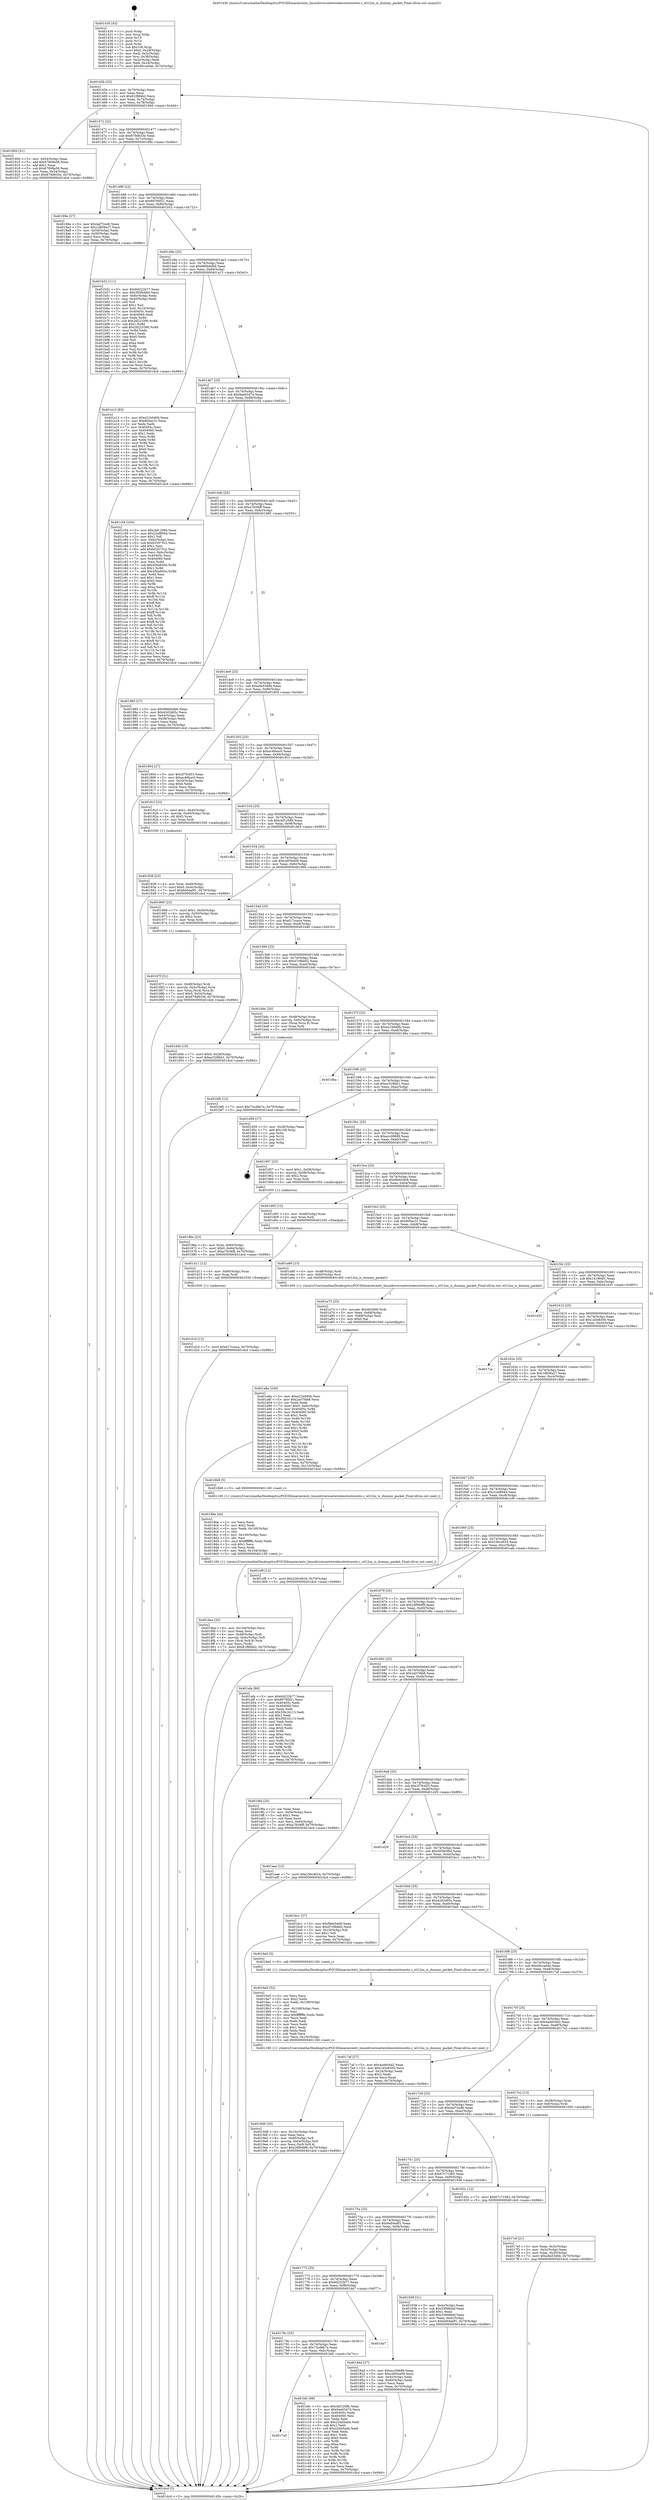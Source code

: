 digraph "0x401430" {
  label = "0x401430 (/mnt/c/Users/mathe/Desktop/tcc/POCII/binaries/extr_linuxdriversnetwirelesstiwlcoretx.c_wl12xx_is_dummy_packet_Final-ollvm.out::main(0))"
  labelloc = "t"
  node[shape=record]

  Entry [label="",width=0.3,height=0.3,shape=circle,fillcolor=black,style=filled]
  "0x40145b" [label="{
     0x40145b [23]\l
     | [instrs]\l
     &nbsp;&nbsp;0x40145b \<+3\>: mov -0x70(%rbp),%eax\l
     &nbsp;&nbsp;0x40145e \<+2\>: mov %eax,%ecx\l
     &nbsp;&nbsp;0x401460 \<+6\>: sub $0x81f884b2,%ecx\l
     &nbsp;&nbsp;0x401466 \<+3\>: mov %eax,-0x74(%rbp)\l
     &nbsp;&nbsp;0x401469 \<+3\>: mov %ecx,-0x78(%rbp)\l
     &nbsp;&nbsp;0x40146c \<+6\>: je 000000000040190d \<main+0x4dd\>\l
  }"]
  "0x40190d" [label="{
     0x40190d [31]\l
     | [instrs]\l
     &nbsp;&nbsp;0x40190d \<+3\>: mov -0x54(%rbp),%eax\l
     &nbsp;&nbsp;0x401910 \<+5\>: add $0x67808a58,%eax\l
     &nbsp;&nbsp;0x401915 \<+3\>: add $0x1,%eax\l
     &nbsp;&nbsp;0x401918 \<+5\>: sub $0x67808a58,%eax\l
     &nbsp;&nbsp;0x40191d \<+3\>: mov %eax,-0x54(%rbp)\l
     &nbsp;&nbsp;0x401920 \<+7\>: movl $0x879d633e,-0x70(%rbp)\l
     &nbsp;&nbsp;0x401927 \<+5\>: jmp 0000000000401dcd \<main+0x99d\>\l
  }"]
  "0x401472" [label="{
     0x401472 [22]\l
     | [instrs]\l
     &nbsp;&nbsp;0x401472 \<+5\>: jmp 0000000000401477 \<main+0x47\>\l
     &nbsp;&nbsp;0x401477 \<+3\>: mov -0x74(%rbp),%eax\l
     &nbsp;&nbsp;0x40147a \<+5\>: sub $0x879d633e,%eax\l
     &nbsp;&nbsp;0x40147f \<+3\>: mov %eax,-0x7c(%rbp)\l
     &nbsp;&nbsp;0x401482 \<+6\>: je 000000000040189e \<main+0x46e\>\l
  }"]
  Exit [label="",width=0.3,height=0.3,shape=circle,fillcolor=black,style=filled,peripheries=2]
  "0x40189e" [label="{
     0x40189e [27]\l
     | [instrs]\l
     &nbsp;&nbsp;0x40189e \<+5\>: mov $0x4af72ed6,%eax\l
     &nbsp;&nbsp;0x4018a3 \<+5\>: mov $0x1d858a27,%ecx\l
     &nbsp;&nbsp;0x4018a8 \<+3\>: mov -0x54(%rbp),%edx\l
     &nbsp;&nbsp;0x4018ab \<+3\>: cmp -0x50(%rbp),%edx\l
     &nbsp;&nbsp;0x4018ae \<+3\>: cmovl %ecx,%eax\l
     &nbsp;&nbsp;0x4018b1 \<+3\>: mov %eax,-0x70(%rbp)\l
     &nbsp;&nbsp;0x4018b4 \<+5\>: jmp 0000000000401dcd \<main+0x99d\>\l
  }"]
  "0x401488" [label="{
     0x401488 [22]\l
     | [instrs]\l
     &nbsp;&nbsp;0x401488 \<+5\>: jmp 000000000040148d \<main+0x5d\>\l
     &nbsp;&nbsp;0x40148d \<+3\>: mov -0x74(%rbp),%eax\l
     &nbsp;&nbsp;0x401490 \<+5\>: sub $0x89766f21,%eax\l
     &nbsp;&nbsp;0x401495 \<+3\>: mov %eax,-0x80(%rbp)\l
     &nbsp;&nbsp;0x401498 \<+6\>: je 0000000000401b52 \<main+0x722\>\l
  }"]
  "0x401d1d" [label="{
     0x401d1d [12]\l
     | [instrs]\l
     &nbsp;&nbsp;0x401d1d \<+7\>: movl $0xd17cceca,-0x70(%rbp)\l
     &nbsp;&nbsp;0x401d24 \<+5\>: jmp 0000000000401dcd \<main+0x99d\>\l
  }"]
  "0x401b52" [label="{
     0x401b52 [111]\l
     | [instrs]\l
     &nbsp;&nbsp;0x401b52 \<+5\>: mov $0x6d222b77,%eax\l
     &nbsp;&nbsp;0x401b57 \<+5\>: mov $0x3938c66d,%ecx\l
     &nbsp;&nbsp;0x401b5c \<+3\>: mov -0x6c(%rbp),%edx\l
     &nbsp;&nbsp;0x401b5f \<+3\>: cmp -0x40(%rbp),%edx\l
     &nbsp;&nbsp;0x401b62 \<+4\>: setl %sil\l
     &nbsp;&nbsp;0x401b66 \<+4\>: and $0x1,%sil\l
     &nbsp;&nbsp;0x401b6a \<+4\>: mov %sil,-0x19(%rbp)\l
     &nbsp;&nbsp;0x401b6e \<+7\>: mov 0x40405c,%edx\l
     &nbsp;&nbsp;0x401b75 \<+7\>: mov 0x404060,%edi\l
     &nbsp;&nbsp;0x401b7c \<+3\>: mov %edx,%r8d\l
     &nbsp;&nbsp;0x401b7f \<+7\>: sub $0x28223390,%r8d\l
     &nbsp;&nbsp;0x401b86 \<+4\>: sub $0x1,%r8d\l
     &nbsp;&nbsp;0x401b8a \<+7\>: add $0x28223390,%r8d\l
     &nbsp;&nbsp;0x401b91 \<+4\>: imul %r8d,%edx\l
     &nbsp;&nbsp;0x401b95 \<+3\>: and $0x1,%edx\l
     &nbsp;&nbsp;0x401b98 \<+3\>: cmp $0x0,%edx\l
     &nbsp;&nbsp;0x401b9b \<+4\>: sete %sil\l
     &nbsp;&nbsp;0x401b9f \<+3\>: cmp $0xa,%edi\l
     &nbsp;&nbsp;0x401ba2 \<+4\>: setl %r9b\l
     &nbsp;&nbsp;0x401ba6 \<+3\>: mov %sil,%r10b\l
     &nbsp;&nbsp;0x401ba9 \<+3\>: and %r9b,%r10b\l
     &nbsp;&nbsp;0x401bac \<+3\>: xor %r9b,%sil\l
     &nbsp;&nbsp;0x401baf \<+3\>: or %sil,%r10b\l
     &nbsp;&nbsp;0x401bb2 \<+4\>: test $0x1,%r10b\l
     &nbsp;&nbsp;0x401bb6 \<+3\>: cmovne %ecx,%eax\l
     &nbsp;&nbsp;0x401bb9 \<+3\>: mov %eax,-0x70(%rbp)\l
     &nbsp;&nbsp;0x401bbc \<+5\>: jmp 0000000000401dcd \<main+0x99d\>\l
  }"]
  "0x40149e" [label="{
     0x40149e [25]\l
     | [instrs]\l
     &nbsp;&nbsp;0x40149e \<+5\>: jmp 00000000004014a3 \<main+0x73\>\l
     &nbsp;&nbsp;0x4014a3 \<+3\>: mov -0x74(%rbp),%eax\l
     &nbsp;&nbsp;0x4014a6 \<+5\>: sub $0x966bbdb6,%eax\l
     &nbsp;&nbsp;0x4014ab \<+6\>: mov %eax,-0x84(%rbp)\l
     &nbsp;&nbsp;0x4014b1 \<+6\>: je 0000000000401a13 \<main+0x5e3\>\l
  }"]
  "0x401d11" [label="{
     0x401d11 [12]\l
     | [instrs]\l
     &nbsp;&nbsp;0x401d11 \<+4\>: mov -0x60(%rbp),%rax\l
     &nbsp;&nbsp;0x401d15 \<+3\>: mov %rax,%rdi\l
     &nbsp;&nbsp;0x401d18 \<+5\>: call 0000000000401030 \<free@plt\>\l
     | [calls]\l
     &nbsp;&nbsp;0x401030 \{1\} (unknown)\l
  }"]
  "0x401a13" [label="{
     0x401a13 [83]\l
     | [instrs]\l
     &nbsp;&nbsp;0x401a13 \<+5\>: mov $0xe21b0d0b,%eax\l
     &nbsp;&nbsp;0x401a18 \<+5\>: mov $0x800ac31,%ecx\l
     &nbsp;&nbsp;0x401a1d \<+2\>: xor %edx,%edx\l
     &nbsp;&nbsp;0x401a1f \<+7\>: mov 0x40405c,%esi\l
     &nbsp;&nbsp;0x401a26 \<+7\>: mov 0x404060,%edi\l
     &nbsp;&nbsp;0x401a2d \<+3\>: sub $0x1,%edx\l
     &nbsp;&nbsp;0x401a30 \<+3\>: mov %esi,%r8d\l
     &nbsp;&nbsp;0x401a33 \<+3\>: add %edx,%r8d\l
     &nbsp;&nbsp;0x401a36 \<+4\>: imul %r8d,%esi\l
     &nbsp;&nbsp;0x401a3a \<+3\>: and $0x1,%esi\l
     &nbsp;&nbsp;0x401a3d \<+3\>: cmp $0x0,%esi\l
     &nbsp;&nbsp;0x401a40 \<+4\>: sete %r9b\l
     &nbsp;&nbsp;0x401a44 \<+3\>: cmp $0xa,%edi\l
     &nbsp;&nbsp;0x401a47 \<+4\>: setl %r10b\l
     &nbsp;&nbsp;0x401a4b \<+3\>: mov %r9b,%r11b\l
     &nbsp;&nbsp;0x401a4e \<+3\>: and %r10b,%r11b\l
     &nbsp;&nbsp;0x401a51 \<+3\>: xor %r10b,%r9b\l
     &nbsp;&nbsp;0x401a54 \<+3\>: or %r9b,%r11b\l
     &nbsp;&nbsp;0x401a57 \<+4\>: test $0x1,%r11b\l
     &nbsp;&nbsp;0x401a5b \<+3\>: cmovne %ecx,%eax\l
     &nbsp;&nbsp;0x401a5e \<+3\>: mov %eax,-0x70(%rbp)\l
     &nbsp;&nbsp;0x401a61 \<+5\>: jmp 0000000000401dcd \<main+0x99d\>\l
  }"]
  "0x4014b7" [label="{
     0x4014b7 [25]\l
     | [instrs]\l
     &nbsp;&nbsp;0x4014b7 \<+5\>: jmp 00000000004014bc \<main+0x8c\>\l
     &nbsp;&nbsp;0x4014bc \<+3\>: mov -0x74(%rbp),%eax\l
     &nbsp;&nbsp;0x4014bf \<+5\>: sub $0x9ae6347d,%eax\l
     &nbsp;&nbsp;0x4014c4 \<+6\>: mov %eax,-0x88(%rbp)\l
     &nbsp;&nbsp;0x4014ca \<+6\>: je 0000000000401c54 \<main+0x824\>\l
  }"]
  "0x4017a5" [label="{
     0x4017a5\l
  }", style=dashed]
  "0x401c54" [label="{
     0x401c54 [165]\l
     | [instrs]\l
     &nbsp;&nbsp;0x401c54 \<+5\>: mov $0xcbf1208b,%eax\l
     &nbsp;&nbsp;0x401c59 \<+5\>: mov $0x22af8944,%ecx\l
     &nbsp;&nbsp;0x401c5e \<+2\>: mov $0x1,%dl\l
     &nbsp;&nbsp;0x401c60 \<+3\>: mov -0x6c(%rbp),%esi\l
     &nbsp;&nbsp;0x401c63 \<+6\>: sub $0xb53575c2,%esi\l
     &nbsp;&nbsp;0x401c69 \<+3\>: add $0x1,%esi\l
     &nbsp;&nbsp;0x401c6c \<+6\>: add $0xb53575c2,%esi\l
     &nbsp;&nbsp;0x401c72 \<+3\>: mov %esi,-0x6c(%rbp)\l
     &nbsp;&nbsp;0x401c75 \<+7\>: mov 0x40405c,%esi\l
     &nbsp;&nbsp;0x401c7c \<+7\>: mov 0x404060,%edi\l
     &nbsp;&nbsp;0x401c83 \<+3\>: mov %esi,%r8d\l
     &nbsp;&nbsp;0x401c86 \<+7\>: sub $0x45ba845e,%r8d\l
     &nbsp;&nbsp;0x401c8d \<+4\>: sub $0x1,%r8d\l
     &nbsp;&nbsp;0x401c91 \<+7\>: add $0x45ba845e,%r8d\l
     &nbsp;&nbsp;0x401c98 \<+4\>: imul %r8d,%esi\l
     &nbsp;&nbsp;0x401c9c \<+3\>: and $0x1,%esi\l
     &nbsp;&nbsp;0x401c9f \<+3\>: cmp $0x0,%esi\l
     &nbsp;&nbsp;0x401ca2 \<+4\>: sete %r9b\l
     &nbsp;&nbsp;0x401ca6 \<+3\>: cmp $0xa,%edi\l
     &nbsp;&nbsp;0x401ca9 \<+4\>: setl %r10b\l
     &nbsp;&nbsp;0x401cad \<+3\>: mov %r9b,%r11b\l
     &nbsp;&nbsp;0x401cb0 \<+4\>: xor $0xff,%r11b\l
     &nbsp;&nbsp;0x401cb4 \<+3\>: mov %r10b,%bl\l
     &nbsp;&nbsp;0x401cb7 \<+3\>: xor $0xff,%bl\l
     &nbsp;&nbsp;0x401cba \<+3\>: xor $0x1,%dl\l
     &nbsp;&nbsp;0x401cbd \<+3\>: mov %r11b,%r14b\l
     &nbsp;&nbsp;0x401cc0 \<+4\>: and $0xff,%r14b\l
     &nbsp;&nbsp;0x401cc4 \<+3\>: and %dl,%r9b\l
     &nbsp;&nbsp;0x401cc7 \<+3\>: mov %bl,%r15b\l
     &nbsp;&nbsp;0x401cca \<+4\>: and $0xff,%r15b\l
     &nbsp;&nbsp;0x401cce \<+3\>: and %dl,%r10b\l
     &nbsp;&nbsp;0x401cd1 \<+3\>: or %r9b,%r14b\l
     &nbsp;&nbsp;0x401cd4 \<+3\>: or %r10b,%r15b\l
     &nbsp;&nbsp;0x401cd7 \<+3\>: xor %r15b,%r14b\l
     &nbsp;&nbsp;0x401cda \<+3\>: or %bl,%r11b\l
     &nbsp;&nbsp;0x401cdd \<+4\>: xor $0xff,%r11b\l
     &nbsp;&nbsp;0x401ce1 \<+3\>: or $0x1,%dl\l
     &nbsp;&nbsp;0x401ce4 \<+3\>: and %dl,%r11b\l
     &nbsp;&nbsp;0x401ce7 \<+3\>: or %r11b,%r14b\l
     &nbsp;&nbsp;0x401cea \<+4\>: test $0x1,%r14b\l
     &nbsp;&nbsp;0x401cee \<+3\>: cmovne %ecx,%eax\l
     &nbsp;&nbsp;0x401cf1 \<+3\>: mov %eax,-0x70(%rbp)\l
     &nbsp;&nbsp;0x401cf4 \<+5\>: jmp 0000000000401dcd \<main+0x99d\>\l
  }"]
  "0x4014d0" [label="{
     0x4014d0 [25]\l
     | [instrs]\l
     &nbsp;&nbsp;0x4014d0 \<+5\>: jmp 00000000004014d5 \<main+0xa5\>\l
     &nbsp;&nbsp;0x4014d5 \<+3\>: mov -0x74(%rbp),%eax\l
     &nbsp;&nbsp;0x4014d8 \<+5\>: sub $0xa7fc06ff,%eax\l
     &nbsp;&nbsp;0x4014dd \<+6\>: mov %eax,-0x8c(%rbp)\l
     &nbsp;&nbsp;0x4014e3 \<+6\>: je 0000000000401985 \<main+0x555\>\l
  }"]
  "0x401bfc" [label="{
     0x401bfc [88]\l
     | [instrs]\l
     &nbsp;&nbsp;0x401bfc \<+5\>: mov $0xcbf1208b,%eax\l
     &nbsp;&nbsp;0x401c01 \<+5\>: mov $0x9ae6347d,%ecx\l
     &nbsp;&nbsp;0x401c06 \<+7\>: mov 0x40405c,%edx\l
     &nbsp;&nbsp;0x401c0d \<+7\>: mov 0x404060,%esi\l
     &nbsp;&nbsp;0x401c14 \<+2\>: mov %edx,%edi\l
     &nbsp;&nbsp;0x401c16 \<+6\>: add $0x22dd5ad4,%edi\l
     &nbsp;&nbsp;0x401c1c \<+3\>: sub $0x1,%edi\l
     &nbsp;&nbsp;0x401c1f \<+6\>: sub $0x22dd5ad4,%edi\l
     &nbsp;&nbsp;0x401c25 \<+3\>: imul %edi,%edx\l
     &nbsp;&nbsp;0x401c28 \<+3\>: and $0x1,%edx\l
     &nbsp;&nbsp;0x401c2b \<+3\>: cmp $0x0,%edx\l
     &nbsp;&nbsp;0x401c2e \<+4\>: sete %r8b\l
     &nbsp;&nbsp;0x401c32 \<+3\>: cmp $0xa,%esi\l
     &nbsp;&nbsp;0x401c35 \<+4\>: setl %r9b\l
     &nbsp;&nbsp;0x401c39 \<+3\>: mov %r8b,%r10b\l
     &nbsp;&nbsp;0x401c3c \<+3\>: and %r9b,%r10b\l
     &nbsp;&nbsp;0x401c3f \<+3\>: xor %r9b,%r8b\l
     &nbsp;&nbsp;0x401c42 \<+3\>: or %r8b,%r10b\l
     &nbsp;&nbsp;0x401c45 \<+4\>: test $0x1,%r10b\l
     &nbsp;&nbsp;0x401c49 \<+3\>: cmovne %ecx,%eax\l
     &nbsp;&nbsp;0x401c4c \<+3\>: mov %eax,-0x70(%rbp)\l
     &nbsp;&nbsp;0x401c4f \<+5\>: jmp 0000000000401dcd \<main+0x99d\>\l
  }"]
  "0x401985" [label="{
     0x401985 [27]\l
     | [instrs]\l
     &nbsp;&nbsp;0x401985 \<+5\>: mov $0x966bbdb6,%eax\l
     &nbsp;&nbsp;0x40198a \<+5\>: mov $0x42d2d65c,%ecx\l
     &nbsp;&nbsp;0x40198f \<+3\>: mov -0x64(%rbp),%edx\l
     &nbsp;&nbsp;0x401992 \<+3\>: cmp -0x58(%rbp),%edx\l
     &nbsp;&nbsp;0x401995 \<+3\>: cmovl %ecx,%eax\l
     &nbsp;&nbsp;0x401998 \<+3\>: mov %eax,-0x70(%rbp)\l
     &nbsp;&nbsp;0x40199b \<+5\>: jmp 0000000000401dcd \<main+0x99d\>\l
  }"]
  "0x4014e9" [label="{
     0x4014e9 [25]\l
     | [instrs]\l
     &nbsp;&nbsp;0x4014e9 \<+5\>: jmp 00000000004014ee \<main+0xbe\>\l
     &nbsp;&nbsp;0x4014ee \<+3\>: mov -0x74(%rbp),%eax\l
     &nbsp;&nbsp;0x4014f1 \<+5\>: sub $0xa9a5346b,%eax\l
     &nbsp;&nbsp;0x4014f6 \<+6\>: mov %eax,-0x90(%rbp)\l
     &nbsp;&nbsp;0x4014fc \<+6\>: je 0000000000401804 \<main+0x3d4\>\l
  }"]
  "0x40178c" [label="{
     0x40178c [25]\l
     | [instrs]\l
     &nbsp;&nbsp;0x40178c \<+5\>: jmp 0000000000401791 \<main+0x361\>\l
     &nbsp;&nbsp;0x401791 \<+3\>: mov -0x74(%rbp),%eax\l
     &nbsp;&nbsp;0x401794 \<+5\>: sub $0x73cd6b7e,%eax\l
     &nbsp;&nbsp;0x401799 \<+6\>: mov %eax,-0xfc(%rbp)\l
     &nbsp;&nbsp;0x40179f \<+6\>: je 0000000000401bfc \<main+0x7cc\>\l
  }"]
  "0x401804" [label="{
     0x401804 [27]\l
     | [instrs]\l
     &nbsp;&nbsp;0x401804 \<+5\>: mov $0x2f7fcd53,%eax\l
     &nbsp;&nbsp;0x401809 \<+5\>: mov $0xac46bac0,%ecx\l
     &nbsp;&nbsp;0x40180e \<+3\>: mov -0x20(%rbp),%edx\l
     &nbsp;&nbsp;0x401811 \<+3\>: cmp $0x0,%edx\l
     &nbsp;&nbsp;0x401814 \<+3\>: cmove %ecx,%eax\l
     &nbsp;&nbsp;0x401817 \<+3\>: mov %eax,-0x70(%rbp)\l
     &nbsp;&nbsp;0x40181a \<+5\>: jmp 0000000000401dcd \<main+0x99d\>\l
  }"]
  "0x401502" [label="{
     0x401502 [25]\l
     | [instrs]\l
     &nbsp;&nbsp;0x401502 \<+5\>: jmp 0000000000401507 \<main+0xd7\>\l
     &nbsp;&nbsp;0x401507 \<+3\>: mov -0x74(%rbp),%eax\l
     &nbsp;&nbsp;0x40150a \<+5\>: sub $0xac46bac0,%eax\l
     &nbsp;&nbsp;0x40150f \<+6\>: mov %eax,-0x94(%rbp)\l
     &nbsp;&nbsp;0x401515 \<+6\>: je 000000000040181f \<main+0x3ef\>\l
  }"]
  "0x401da7" [label="{
     0x401da7\l
  }", style=dashed]
  "0x40181f" [label="{
     0x40181f [23]\l
     | [instrs]\l
     &nbsp;&nbsp;0x40181f \<+7\>: movl $0x1,-0x40(%rbp)\l
     &nbsp;&nbsp;0x401826 \<+4\>: movslq -0x40(%rbp),%rax\l
     &nbsp;&nbsp;0x40182a \<+4\>: shl $0x3,%rax\l
     &nbsp;&nbsp;0x40182e \<+3\>: mov %rax,%rdi\l
     &nbsp;&nbsp;0x401831 \<+5\>: call 0000000000401050 \<malloc@plt\>\l
     | [calls]\l
     &nbsp;&nbsp;0x401050 \{1\} (unknown)\l
  }"]
  "0x40151b" [label="{
     0x40151b [25]\l
     | [instrs]\l
     &nbsp;&nbsp;0x40151b \<+5\>: jmp 0000000000401520 \<main+0xf0\>\l
     &nbsp;&nbsp;0x401520 \<+3\>: mov -0x74(%rbp),%eax\l
     &nbsp;&nbsp;0x401523 \<+5\>: sub $0xcbf1208b,%eax\l
     &nbsp;&nbsp;0x401528 \<+6\>: mov %eax,-0x98(%rbp)\l
     &nbsp;&nbsp;0x40152e \<+6\>: je 0000000000401db3 \<main+0x983\>\l
  }"]
  "0x401bf0" [label="{
     0x401bf0 [12]\l
     | [instrs]\l
     &nbsp;&nbsp;0x401bf0 \<+7\>: movl $0x73cd6b7e,-0x70(%rbp)\l
     &nbsp;&nbsp;0x401bf7 \<+5\>: jmp 0000000000401dcd \<main+0x99d\>\l
  }"]
  "0x401db3" [label="{
     0x401db3\l
  }", style=dashed]
  "0x401534" [label="{
     0x401534 [25]\l
     | [instrs]\l
     &nbsp;&nbsp;0x401534 \<+5\>: jmp 0000000000401539 \<main+0x109\>\l
     &nbsp;&nbsp;0x401539 \<+3\>: mov -0x74(%rbp),%eax\l
     &nbsp;&nbsp;0x40153c \<+5\>: sub $0xcd05e409,%eax\l
     &nbsp;&nbsp;0x401541 \<+6\>: mov %eax,-0x9c(%rbp)\l
     &nbsp;&nbsp;0x401547 \<+6\>: je 0000000000401868 \<main+0x438\>\l
  }"]
  "0x401a8a" [label="{
     0x401a8a [100]\l
     | [instrs]\l
     &nbsp;&nbsp;0x401a8a \<+5\>: mov $0xe21b0d0b,%esi\l
     &nbsp;&nbsp;0x401a8f \<+5\>: mov $0x2a07f4b6,%ecx\l
     &nbsp;&nbsp;0x401a94 \<+2\>: xor %edx,%edx\l
     &nbsp;&nbsp;0x401a96 \<+7\>: movl $0x0,-0x6c(%rbp)\l
     &nbsp;&nbsp;0x401a9d \<+8\>: mov 0x40405c,%r8d\l
     &nbsp;&nbsp;0x401aa5 \<+8\>: mov 0x404060,%r9d\l
     &nbsp;&nbsp;0x401aad \<+3\>: sub $0x1,%edx\l
     &nbsp;&nbsp;0x401ab0 \<+3\>: mov %r8d,%r10d\l
     &nbsp;&nbsp;0x401ab3 \<+3\>: add %edx,%r10d\l
     &nbsp;&nbsp;0x401ab6 \<+4\>: imul %r10d,%r8d\l
     &nbsp;&nbsp;0x401aba \<+4\>: and $0x1,%r8d\l
     &nbsp;&nbsp;0x401abe \<+4\>: cmp $0x0,%r8d\l
     &nbsp;&nbsp;0x401ac2 \<+4\>: sete %r11b\l
     &nbsp;&nbsp;0x401ac6 \<+4\>: cmp $0xa,%r9d\l
     &nbsp;&nbsp;0x401aca \<+3\>: setl %bl\l
     &nbsp;&nbsp;0x401acd \<+3\>: mov %r11b,%r14b\l
     &nbsp;&nbsp;0x401ad0 \<+3\>: and %bl,%r14b\l
     &nbsp;&nbsp;0x401ad3 \<+3\>: xor %bl,%r11b\l
     &nbsp;&nbsp;0x401ad6 \<+3\>: or %r11b,%r14b\l
     &nbsp;&nbsp;0x401ad9 \<+4\>: test $0x1,%r14b\l
     &nbsp;&nbsp;0x401add \<+3\>: cmovne %ecx,%esi\l
     &nbsp;&nbsp;0x401ae0 \<+3\>: mov %esi,-0x70(%rbp)\l
     &nbsp;&nbsp;0x401ae3 \<+6\>: mov %eax,-0x110(%rbp)\l
     &nbsp;&nbsp;0x401ae9 \<+5\>: jmp 0000000000401dcd \<main+0x99d\>\l
  }"]
  "0x401868" [label="{
     0x401868 [23]\l
     | [instrs]\l
     &nbsp;&nbsp;0x401868 \<+7\>: movl $0x1,-0x50(%rbp)\l
     &nbsp;&nbsp;0x40186f \<+4\>: movslq -0x50(%rbp),%rax\l
     &nbsp;&nbsp;0x401873 \<+4\>: shl $0x2,%rax\l
     &nbsp;&nbsp;0x401877 \<+3\>: mov %rax,%rdi\l
     &nbsp;&nbsp;0x40187a \<+5\>: call 0000000000401050 \<malloc@plt\>\l
     | [calls]\l
     &nbsp;&nbsp;0x401050 \{1\} (unknown)\l
  }"]
  "0x40154d" [label="{
     0x40154d [25]\l
     | [instrs]\l
     &nbsp;&nbsp;0x40154d \<+5\>: jmp 0000000000401552 \<main+0x122\>\l
     &nbsp;&nbsp;0x401552 \<+3\>: mov -0x74(%rbp),%eax\l
     &nbsp;&nbsp;0x401555 \<+5\>: sub $0xd17cceca,%eax\l
     &nbsp;&nbsp;0x40155a \<+6\>: mov %eax,-0xa0(%rbp)\l
     &nbsp;&nbsp;0x401560 \<+6\>: je 0000000000401d46 \<main+0x916\>\l
  }"]
  "0x401a73" [label="{
     0x401a73 [23]\l
     | [instrs]\l
     &nbsp;&nbsp;0x401a73 \<+10\>: movabs $0x4020b6,%rdi\l
     &nbsp;&nbsp;0x401a7d \<+3\>: mov %eax,-0x68(%rbp)\l
     &nbsp;&nbsp;0x401a80 \<+3\>: mov -0x68(%rbp),%esi\l
     &nbsp;&nbsp;0x401a83 \<+2\>: mov $0x0,%al\l
     &nbsp;&nbsp;0x401a85 \<+5\>: call 0000000000401040 \<printf@plt\>\l
     | [calls]\l
     &nbsp;&nbsp;0x401040 \{1\} (unknown)\l
  }"]
  "0x401d46" [label="{
     0x401d46 [19]\l
     | [instrs]\l
     &nbsp;&nbsp;0x401d46 \<+7\>: movl $0x0,-0x28(%rbp)\l
     &nbsp;&nbsp;0x401d4d \<+7\>: movl $0xec528bb1,-0x70(%rbp)\l
     &nbsp;&nbsp;0x401d54 \<+5\>: jmp 0000000000401dcd \<main+0x99d\>\l
  }"]
  "0x401566" [label="{
     0x401566 [25]\l
     | [instrs]\l
     &nbsp;&nbsp;0x401566 \<+5\>: jmp 000000000040156b \<main+0x13b\>\l
     &nbsp;&nbsp;0x40156b \<+3\>: mov -0x74(%rbp),%eax\l
     &nbsp;&nbsp;0x40156e \<+5\>: sub $0xd7c9bb62,%eax\l
     &nbsp;&nbsp;0x401573 \<+6\>: mov %eax,-0xa4(%rbp)\l
     &nbsp;&nbsp;0x401579 \<+6\>: je 0000000000401bdc \<main+0x7ac\>\l
  }"]
  "0x4019d9" [label="{
     0x4019d9 [33]\l
     | [instrs]\l
     &nbsp;&nbsp;0x4019d9 \<+6\>: mov -0x10c(%rbp),%ecx\l
     &nbsp;&nbsp;0x4019df \<+3\>: imul %eax,%ecx\l
     &nbsp;&nbsp;0x4019e2 \<+4\>: mov -0x60(%rbp),%r8\l
     &nbsp;&nbsp;0x4019e6 \<+4\>: movslq -0x64(%rbp),%r9\l
     &nbsp;&nbsp;0x4019ea \<+4\>: mov %ecx,(%r8,%r9,4)\l
     &nbsp;&nbsp;0x4019ee \<+7\>: movl $0x24f949f9,-0x70(%rbp)\l
     &nbsp;&nbsp;0x4019f5 \<+5\>: jmp 0000000000401dcd \<main+0x99d\>\l
  }"]
  "0x401bdc" [label="{
     0x401bdc [20]\l
     | [instrs]\l
     &nbsp;&nbsp;0x401bdc \<+4\>: mov -0x48(%rbp),%rax\l
     &nbsp;&nbsp;0x401be0 \<+4\>: movslq -0x6c(%rbp),%rcx\l
     &nbsp;&nbsp;0x401be4 \<+4\>: mov (%rax,%rcx,8),%rax\l
     &nbsp;&nbsp;0x401be8 \<+3\>: mov %rax,%rdi\l
     &nbsp;&nbsp;0x401beb \<+5\>: call 0000000000401030 \<free@plt\>\l
     | [calls]\l
     &nbsp;&nbsp;0x401030 \{1\} (unknown)\l
  }"]
  "0x40157f" [label="{
     0x40157f [25]\l
     | [instrs]\l
     &nbsp;&nbsp;0x40157f \<+5\>: jmp 0000000000401584 \<main+0x154\>\l
     &nbsp;&nbsp;0x401584 \<+3\>: mov -0x74(%rbp),%eax\l
     &nbsp;&nbsp;0x401587 \<+5\>: sub $0xe21b0d0b,%eax\l
     &nbsp;&nbsp;0x40158c \<+6\>: mov %eax,-0xa8(%rbp)\l
     &nbsp;&nbsp;0x401592 \<+6\>: je 0000000000401d6a \<main+0x93a\>\l
  }"]
  "0x4019a5" [label="{
     0x4019a5 [52]\l
     | [instrs]\l
     &nbsp;&nbsp;0x4019a5 \<+2\>: xor %ecx,%ecx\l
     &nbsp;&nbsp;0x4019a7 \<+5\>: mov $0x2,%edx\l
     &nbsp;&nbsp;0x4019ac \<+6\>: mov %edx,-0x108(%rbp)\l
     &nbsp;&nbsp;0x4019b2 \<+1\>: cltd\l
     &nbsp;&nbsp;0x4019b3 \<+6\>: mov -0x108(%rbp),%esi\l
     &nbsp;&nbsp;0x4019b9 \<+2\>: idiv %esi\l
     &nbsp;&nbsp;0x4019bb \<+6\>: imul $0xfffffffe,%edx,%edx\l
     &nbsp;&nbsp;0x4019c1 \<+2\>: mov %ecx,%edi\l
     &nbsp;&nbsp;0x4019c3 \<+2\>: sub %edx,%edi\l
     &nbsp;&nbsp;0x4019c5 \<+2\>: mov %ecx,%edx\l
     &nbsp;&nbsp;0x4019c7 \<+3\>: sub $0x1,%edx\l
     &nbsp;&nbsp;0x4019ca \<+2\>: add %edx,%edi\l
     &nbsp;&nbsp;0x4019cc \<+2\>: sub %edi,%ecx\l
     &nbsp;&nbsp;0x4019ce \<+6\>: mov %ecx,-0x10c(%rbp)\l
     &nbsp;&nbsp;0x4019d4 \<+5\>: call 0000000000401160 \<next_i\>\l
     | [calls]\l
     &nbsp;&nbsp;0x401160 \{1\} (/mnt/c/Users/mathe/Desktop/tcc/POCII/binaries/extr_linuxdriversnetwirelesstiwlcoretx.c_wl12xx_is_dummy_packet_Final-ollvm.out::next_i)\l
  }"]
  "0x401d6a" [label="{
     0x401d6a\l
  }", style=dashed]
  "0x401598" [label="{
     0x401598 [25]\l
     | [instrs]\l
     &nbsp;&nbsp;0x401598 \<+5\>: jmp 000000000040159d \<main+0x16d\>\l
     &nbsp;&nbsp;0x40159d \<+3\>: mov -0x74(%rbp),%eax\l
     &nbsp;&nbsp;0x4015a0 \<+5\>: sub $0xec528bb1,%eax\l
     &nbsp;&nbsp;0x4015a5 \<+6\>: mov %eax,-0xac(%rbp)\l
     &nbsp;&nbsp;0x4015ab \<+6\>: je 0000000000401d59 \<main+0x929\>\l
  }"]
  "0x40196e" [label="{
     0x40196e [23]\l
     | [instrs]\l
     &nbsp;&nbsp;0x40196e \<+4\>: mov %rax,-0x60(%rbp)\l
     &nbsp;&nbsp;0x401972 \<+7\>: movl $0x0,-0x64(%rbp)\l
     &nbsp;&nbsp;0x401979 \<+7\>: movl $0xa7fc06ff,-0x70(%rbp)\l
     &nbsp;&nbsp;0x401980 \<+5\>: jmp 0000000000401dcd \<main+0x99d\>\l
  }"]
  "0x401d59" [label="{
     0x401d59 [17]\l
     | [instrs]\l
     &nbsp;&nbsp;0x401d59 \<+3\>: mov -0x28(%rbp),%eax\l
     &nbsp;&nbsp;0x401d5c \<+7\>: add $0x108,%rsp\l
     &nbsp;&nbsp;0x401d63 \<+1\>: pop %rbx\l
     &nbsp;&nbsp;0x401d64 \<+2\>: pop %r14\l
     &nbsp;&nbsp;0x401d66 \<+2\>: pop %r15\l
     &nbsp;&nbsp;0x401d68 \<+1\>: pop %rbp\l
     &nbsp;&nbsp;0x401d69 \<+1\>: ret\l
  }"]
  "0x4015b1" [label="{
     0x4015b1 [25]\l
     | [instrs]\l
     &nbsp;&nbsp;0x4015b1 \<+5\>: jmp 00000000004015b6 \<main+0x186\>\l
     &nbsp;&nbsp;0x4015b6 \<+3\>: mov -0x74(%rbp),%eax\l
     &nbsp;&nbsp;0x4015b9 \<+5\>: sub $0xecc09689,%eax\l
     &nbsp;&nbsp;0x4015be \<+6\>: mov %eax,-0xb0(%rbp)\l
     &nbsp;&nbsp;0x4015c4 \<+6\>: je 0000000000401957 \<main+0x527\>\l
  }"]
  "0x4018ea" [label="{
     0x4018ea [35]\l
     | [instrs]\l
     &nbsp;&nbsp;0x4018ea \<+6\>: mov -0x104(%rbp),%ecx\l
     &nbsp;&nbsp;0x4018f0 \<+3\>: imul %eax,%ecx\l
     &nbsp;&nbsp;0x4018f3 \<+4\>: mov -0x48(%rbp),%rdi\l
     &nbsp;&nbsp;0x4018f7 \<+4\>: movslq -0x4c(%rbp),%r8\l
     &nbsp;&nbsp;0x4018fb \<+4\>: mov (%rdi,%r8,8),%rdi\l
     &nbsp;&nbsp;0x4018ff \<+2\>: mov %ecx,(%rdi)\l
     &nbsp;&nbsp;0x401901 \<+7\>: movl $0x81f884b2,-0x70(%rbp)\l
     &nbsp;&nbsp;0x401908 \<+5\>: jmp 0000000000401dcd \<main+0x99d\>\l
  }"]
  "0x401957" [label="{
     0x401957 [23]\l
     | [instrs]\l
     &nbsp;&nbsp;0x401957 \<+7\>: movl $0x1,-0x58(%rbp)\l
     &nbsp;&nbsp;0x40195e \<+4\>: movslq -0x58(%rbp),%rax\l
     &nbsp;&nbsp;0x401962 \<+4\>: shl $0x2,%rax\l
     &nbsp;&nbsp;0x401966 \<+3\>: mov %rax,%rdi\l
     &nbsp;&nbsp;0x401969 \<+5\>: call 0000000000401050 \<malloc@plt\>\l
     | [calls]\l
     &nbsp;&nbsp;0x401050 \{1\} (unknown)\l
  }"]
  "0x4015ca" [label="{
     0x4015ca [25]\l
     | [instrs]\l
     &nbsp;&nbsp;0x4015ca \<+5\>: jmp 00000000004015cf \<main+0x19f\>\l
     &nbsp;&nbsp;0x4015cf \<+3\>: mov -0x74(%rbp),%eax\l
     &nbsp;&nbsp;0x4015d2 \<+5\>: sub $0xf9eb5408,%eax\l
     &nbsp;&nbsp;0x4015d7 \<+6\>: mov %eax,-0xb4(%rbp)\l
     &nbsp;&nbsp;0x4015dd \<+6\>: je 0000000000401d05 \<main+0x8d5\>\l
  }"]
  "0x4018be" [label="{
     0x4018be [44]\l
     | [instrs]\l
     &nbsp;&nbsp;0x4018be \<+2\>: xor %ecx,%ecx\l
     &nbsp;&nbsp;0x4018c0 \<+5\>: mov $0x2,%edx\l
     &nbsp;&nbsp;0x4018c5 \<+6\>: mov %edx,-0x100(%rbp)\l
     &nbsp;&nbsp;0x4018cb \<+1\>: cltd\l
     &nbsp;&nbsp;0x4018cc \<+6\>: mov -0x100(%rbp),%esi\l
     &nbsp;&nbsp;0x4018d2 \<+2\>: idiv %esi\l
     &nbsp;&nbsp;0x4018d4 \<+6\>: imul $0xfffffffe,%edx,%edx\l
     &nbsp;&nbsp;0x4018da \<+3\>: sub $0x1,%ecx\l
     &nbsp;&nbsp;0x4018dd \<+2\>: sub %ecx,%edx\l
     &nbsp;&nbsp;0x4018df \<+6\>: mov %edx,-0x104(%rbp)\l
     &nbsp;&nbsp;0x4018e5 \<+5\>: call 0000000000401160 \<next_i\>\l
     | [calls]\l
     &nbsp;&nbsp;0x401160 \{1\} (/mnt/c/Users/mathe/Desktop/tcc/POCII/binaries/extr_linuxdriversnetwirelesstiwlcoretx.c_wl12xx_is_dummy_packet_Final-ollvm.out::next_i)\l
  }"]
  "0x401d05" [label="{
     0x401d05 [12]\l
     | [instrs]\l
     &nbsp;&nbsp;0x401d05 \<+4\>: mov -0x48(%rbp),%rax\l
     &nbsp;&nbsp;0x401d09 \<+3\>: mov %rax,%rdi\l
     &nbsp;&nbsp;0x401d0c \<+5\>: call 0000000000401030 \<free@plt\>\l
     | [calls]\l
     &nbsp;&nbsp;0x401030 \{1\} (unknown)\l
  }"]
  "0x4015e3" [label="{
     0x4015e3 [25]\l
     | [instrs]\l
     &nbsp;&nbsp;0x4015e3 \<+5\>: jmp 00000000004015e8 \<main+0x1b8\>\l
     &nbsp;&nbsp;0x4015e8 \<+3\>: mov -0x74(%rbp),%eax\l
     &nbsp;&nbsp;0x4015eb \<+5\>: sub $0x800ac31,%eax\l
     &nbsp;&nbsp;0x4015f0 \<+6\>: mov %eax,-0xb8(%rbp)\l
     &nbsp;&nbsp;0x4015f6 \<+6\>: je 0000000000401a66 \<main+0x636\>\l
  }"]
  "0x40187f" [label="{
     0x40187f [31]\l
     | [instrs]\l
     &nbsp;&nbsp;0x40187f \<+4\>: mov -0x48(%rbp),%rdi\l
     &nbsp;&nbsp;0x401883 \<+4\>: movslq -0x4c(%rbp),%rcx\l
     &nbsp;&nbsp;0x401887 \<+4\>: mov %rax,(%rdi,%rcx,8)\l
     &nbsp;&nbsp;0x40188b \<+7\>: movl $0x0,-0x54(%rbp)\l
     &nbsp;&nbsp;0x401892 \<+7\>: movl $0x879d633e,-0x70(%rbp)\l
     &nbsp;&nbsp;0x401899 \<+5\>: jmp 0000000000401dcd \<main+0x99d\>\l
  }"]
  "0x401a66" [label="{
     0x401a66 [13]\l
     | [instrs]\l
     &nbsp;&nbsp;0x401a66 \<+4\>: mov -0x48(%rbp),%rdi\l
     &nbsp;&nbsp;0x401a6a \<+4\>: mov -0x60(%rbp),%rsi\l
     &nbsp;&nbsp;0x401a6e \<+5\>: call 0000000000401400 \<wl12xx_is_dummy_packet\>\l
     | [calls]\l
     &nbsp;&nbsp;0x401400 \{1\} (/mnt/c/Users/mathe/Desktop/tcc/POCII/binaries/extr_linuxdriversnetwirelesstiwlcoretx.c_wl12xx_is_dummy_packet_Final-ollvm.out::wl12xx_is_dummy_packet)\l
  }"]
  "0x4015fc" [label="{
     0x4015fc [25]\l
     | [instrs]\l
     &nbsp;&nbsp;0x4015fc \<+5\>: jmp 0000000000401601 \<main+0x1d1\>\l
     &nbsp;&nbsp;0x401601 \<+3\>: mov -0x74(%rbp),%eax\l
     &nbsp;&nbsp;0x401604 \<+5\>: sub $0x141964f1,%eax\l
     &nbsp;&nbsp;0x401609 \<+6\>: mov %eax,-0xbc(%rbp)\l
     &nbsp;&nbsp;0x40160f \<+6\>: je 0000000000401d35 \<main+0x905\>\l
  }"]
  "0x401773" [label="{
     0x401773 [25]\l
     | [instrs]\l
     &nbsp;&nbsp;0x401773 \<+5\>: jmp 0000000000401778 \<main+0x348\>\l
     &nbsp;&nbsp;0x401778 \<+3\>: mov -0x74(%rbp),%eax\l
     &nbsp;&nbsp;0x40177b \<+5\>: sub $0x6d222b77,%eax\l
     &nbsp;&nbsp;0x401780 \<+6\>: mov %eax,-0xf8(%rbp)\l
     &nbsp;&nbsp;0x401786 \<+6\>: je 0000000000401da7 \<main+0x977\>\l
  }"]
  "0x401d35" [label="{
     0x401d35\l
  }", style=dashed]
  "0x401615" [label="{
     0x401615 [25]\l
     | [instrs]\l
     &nbsp;&nbsp;0x401615 \<+5\>: jmp 000000000040161a \<main+0x1ea\>\l
     &nbsp;&nbsp;0x40161a \<+3\>: mov -0x74(%rbp),%eax\l
     &nbsp;&nbsp;0x40161d \<+5\>: sub $0x1d3e8300,%eax\l
     &nbsp;&nbsp;0x401622 \<+6\>: mov %eax,-0xc0(%rbp)\l
     &nbsp;&nbsp;0x401628 \<+6\>: je 00000000004017ca \<main+0x39a\>\l
  }"]
  "0x40184d" [label="{
     0x40184d [27]\l
     | [instrs]\l
     &nbsp;&nbsp;0x40184d \<+5\>: mov $0xecc09689,%eax\l
     &nbsp;&nbsp;0x401852 \<+5\>: mov $0xcd05e409,%ecx\l
     &nbsp;&nbsp;0x401857 \<+3\>: mov -0x4c(%rbp),%edx\l
     &nbsp;&nbsp;0x40185a \<+3\>: cmp -0x40(%rbp),%edx\l
     &nbsp;&nbsp;0x40185d \<+3\>: cmovl %ecx,%eax\l
     &nbsp;&nbsp;0x401860 \<+3\>: mov %eax,-0x70(%rbp)\l
     &nbsp;&nbsp;0x401863 \<+5\>: jmp 0000000000401dcd \<main+0x99d\>\l
  }"]
  "0x4017ca" [label="{
     0x4017ca\l
  }", style=dashed]
  "0x40162e" [label="{
     0x40162e [25]\l
     | [instrs]\l
     &nbsp;&nbsp;0x40162e \<+5\>: jmp 0000000000401633 \<main+0x203\>\l
     &nbsp;&nbsp;0x401633 \<+3\>: mov -0x74(%rbp),%eax\l
     &nbsp;&nbsp;0x401636 \<+5\>: sub $0x1d858a27,%eax\l
     &nbsp;&nbsp;0x40163b \<+6\>: mov %eax,-0xc4(%rbp)\l
     &nbsp;&nbsp;0x401641 \<+6\>: je 00000000004018b9 \<main+0x489\>\l
  }"]
  "0x40175a" [label="{
     0x40175a [25]\l
     | [instrs]\l
     &nbsp;&nbsp;0x40175a \<+5\>: jmp 000000000040175f \<main+0x32f\>\l
     &nbsp;&nbsp;0x40175f \<+3\>: mov -0x74(%rbp),%eax\l
     &nbsp;&nbsp;0x401762 \<+5\>: sub $0x6d04a0f1,%eax\l
     &nbsp;&nbsp;0x401767 \<+6\>: mov %eax,-0xf4(%rbp)\l
     &nbsp;&nbsp;0x40176d \<+6\>: je 000000000040184d \<main+0x41d\>\l
  }"]
  "0x4018b9" [label="{
     0x4018b9 [5]\l
     | [instrs]\l
     &nbsp;&nbsp;0x4018b9 \<+5\>: call 0000000000401160 \<next_i\>\l
     | [calls]\l
     &nbsp;&nbsp;0x401160 \{1\} (/mnt/c/Users/mathe/Desktop/tcc/POCII/binaries/extr_linuxdriversnetwirelesstiwlcoretx.c_wl12xx_is_dummy_packet_Final-ollvm.out::next_i)\l
  }"]
  "0x401647" [label="{
     0x401647 [25]\l
     | [instrs]\l
     &nbsp;&nbsp;0x401647 \<+5\>: jmp 000000000040164c \<main+0x21c\>\l
     &nbsp;&nbsp;0x40164c \<+3\>: mov -0x74(%rbp),%eax\l
     &nbsp;&nbsp;0x40164f \<+5\>: sub $0x22af8944,%eax\l
     &nbsp;&nbsp;0x401654 \<+6\>: mov %eax,-0xc8(%rbp)\l
     &nbsp;&nbsp;0x40165a \<+6\>: je 0000000000401cf9 \<main+0x8c9\>\l
  }"]
  "0x401938" [label="{
     0x401938 [31]\l
     | [instrs]\l
     &nbsp;&nbsp;0x401938 \<+3\>: mov -0x4c(%rbp),%eax\l
     &nbsp;&nbsp;0x40193b \<+5\>: sub $0x3369bbef,%eax\l
     &nbsp;&nbsp;0x401940 \<+3\>: add $0x1,%eax\l
     &nbsp;&nbsp;0x401943 \<+5\>: add $0x3369bbef,%eax\l
     &nbsp;&nbsp;0x401948 \<+3\>: mov %eax,-0x4c(%rbp)\l
     &nbsp;&nbsp;0x40194b \<+7\>: movl $0x6d04a0f1,-0x70(%rbp)\l
     &nbsp;&nbsp;0x401952 \<+5\>: jmp 0000000000401dcd \<main+0x99d\>\l
  }"]
  "0x401cf9" [label="{
     0x401cf9 [12]\l
     | [instrs]\l
     &nbsp;&nbsp;0x401cf9 \<+7\>: movl $0x236c4624,-0x70(%rbp)\l
     &nbsp;&nbsp;0x401d00 \<+5\>: jmp 0000000000401dcd \<main+0x99d\>\l
  }"]
  "0x401660" [label="{
     0x401660 [25]\l
     | [instrs]\l
     &nbsp;&nbsp;0x401660 \<+5\>: jmp 0000000000401665 \<main+0x235\>\l
     &nbsp;&nbsp;0x401665 \<+3\>: mov -0x74(%rbp),%eax\l
     &nbsp;&nbsp;0x401668 \<+5\>: sub $0x236c4624,%eax\l
     &nbsp;&nbsp;0x40166d \<+6\>: mov %eax,-0xcc(%rbp)\l
     &nbsp;&nbsp;0x401673 \<+6\>: je 0000000000401afa \<main+0x6ca\>\l
  }"]
  "0x401741" [label="{
     0x401741 [25]\l
     | [instrs]\l
     &nbsp;&nbsp;0x401741 \<+5\>: jmp 0000000000401746 \<main+0x316\>\l
     &nbsp;&nbsp;0x401746 \<+3\>: mov -0x74(%rbp),%eax\l
     &nbsp;&nbsp;0x401749 \<+5\>: sub $0x67c71583,%eax\l
     &nbsp;&nbsp;0x40174e \<+6\>: mov %eax,-0xf0(%rbp)\l
     &nbsp;&nbsp;0x401754 \<+6\>: je 0000000000401938 \<main+0x508\>\l
  }"]
  "0x401afa" [label="{
     0x401afa [88]\l
     | [instrs]\l
     &nbsp;&nbsp;0x401afa \<+5\>: mov $0x6d222b77,%eax\l
     &nbsp;&nbsp;0x401aff \<+5\>: mov $0x89766f21,%ecx\l
     &nbsp;&nbsp;0x401b04 \<+7\>: mov 0x40405c,%edx\l
     &nbsp;&nbsp;0x401b0b \<+7\>: mov 0x404060,%esi\l
     &nbsp;&nbsp;0x401b12 \<+2\>: mov %edx,%edi\l
     &nbsp;&nbsp;0x401b14 \<+6\>: sub $0x35b1b113,%edi\l
     &nbsp;&nbsp;0x401b1a \<+3\>: sub $0x1,%edi\l
     &nbsp;&nbsp;0x401b1d \<+6\>: add $0x35b1b113,%edi\l
     &nbsp;&nbsp;0x401b23 \<+3\>: imul %edi,%edx\l
     &nbsp;&nbsp;0x401b26 \<+3\>: and $0x1,%edx\l
     &nbsp;&nbsp;0x401b29 \<+3\>: cmp $0x0,%edx\l
     &nbsp;&nbsp;0x401b2c \<+4\>: sete %r8b\l
     &nbsp;&nbsp;0x401b30 \<+3\>: cmp $0xa,%esi\l
     &nbsp;&nbsp;0x401b33 \<+4\>: setl %r9b\l
     &nbsp;&nbsp;0x401b37 \<+3\>: mov %r8b,%r10b\l
     &nbsp;&nbsp;0x401b3a \<+3\>: and %r9b,%r10b\l
     &nbsp;&nbsp;0x401b3d \<+3\>: xor %r9b,%r8b\l
     &nbsp;&nbsp;0x401b40 \<+3\>: or %r8b,%r10b\l
     &nbsp;&nbsp;0x401b43 \<+4\>: test $0x1,%r10b\l
     &nbsp;&nbsp;0x401b47 \<+3\>: cmovne %ecx,%eax\l
     &nbsp;&nbsp;0x401b4a \<+3\>: mov %eax,-0x70(%rbp)\l
     &nbsp;&nbsp;0x401b4d \<+5\>: jmp 0000000000401dcd \<main+0x99d\>\l
  }"]
  "0x401679" [label="{
     0x401679 [25]\l
     | [instrs]\l
     &nbsp;&nbsp;0x401679 \<+5\>: jmp 000000000040167e \<main+0x24e\>\l
     &nbsp;&nbsp;0x40167e \<+3\>: mov -0x74(%rbp),%eax\l
     &nbsp;&nbsp;0x401681 \<+5\>: sub $0x24f949f9,%eax\l
     &nbsp;&nbsp;0x401686 \<+6\>: mov %eax,-0xd0(%rbp)\l
     &nbsp;&nbsp;0x40168c \<+6\>: je 00000000004019fa \<main+0x5ca\>\l
  }"]
  "0x40192c" [label="{
     0x40192c [12]\l
     | [instrs]\l
     &nbsp;&nbsp;0x40192c \<+7\>: movl $0x67c71583,-0x70(%rbp)\l
     &nbsp;&nbsp;0x401933 \<+5\>: jmp 0000000000401dcd \<main+0x99d\>\l
  }"]
  "0x4019fa" [label="{
     0x4019fa [25]\l
     | [instrs]\l
     &nbsp;&nbsp;0x4019fa \<+2\>: xor %eax,%eax\l
     &nbsp;&nbsp;0x4019fc \<+3\>: mov -0x64(%rbp),%ecx\l
     &nbsp;&nbsp;0x4019ff \<+3\>: sub $0x1,%eax\l
     &nbsp;&nbsp;0x401a02 \<+2\>: sub %eax,%ecx\l
     &nbsp;&nbsp;0x401a04 \<+3\>: mov %ecx,-0x64(%rbp)\l
     &nbsp;&nbsp;0x401a07 \<+7\>: movl $0xa7fc06ff,-0x70(%rbp)\l
     &nbsp;&nbsp;0x401a0e \<+5\>: jmp 0000000000401dcd \<main+0x99d\>\l
  }"]
  "0x401692" [label="{
     0x401692 [25]\l
     | [instrs]\l
     &nbsp;&nbsp;0x401692 \<+5\>: jmp 0000000000401697 \<main+0x267\>\l
     &nbsp;&nbsp;0x401697 \<+3\>: mov -0x74(%rbp),%eax\l
     &nbsp;&nbsp;0x40169a \<+5\>: sub $0x2a07f4b6,%eax\l
     &nbsp;&nbsp;0x40169f \<+6\>: mov %eax,-0xd4(%rbp)\l
     &nbsp;&nbsp;0x4016a5 \<+6\>: je 0000000000401aee \<main+0x6be\>\l
  }"]
  "0x401836" [label="{
     0x401836 [23]\l
     | [instrs]\l
     &nbsp;&nbsp;0x401836 \<+4\>: mov %rax,-0x48(%rbp)\l
     &nbsp;&nbsp;0x40183a \<+7\>: movl $0x0,-0x4c(%rbp)\l
     &nbsp;&nbsp;0x401841 \<+7\>: movl $0x6d04a0f1,-0x70(%rbp)\l
     &nbsp;&nbsp;0x401848 \<+5\>: jmp 0000000000401dcd \<main+0x99d\>\l
  }"]
  "0x401aee" [label="{
     0x401aee [12]\l
     | [instrs]\l
     &nbsp;&nbsp;0x401aee \<+7\>: movl $0x236c4624,-0x70(%rbp)\l
     &nbsp;&nbsp;0x401af5 \<+5\>: jmp 0000000000401dcd \<main+0x99d\>\l
  }"]
  "0x4016ab" [label="{
     0x4016ab [25]\l
     | [instrs]\l
     &nbsp;&nbsp;0x4016ab \<+5\>: jmp 00000000004016b0 \<main+0x280\>\l
     &nbsp;&nbsp;0x4016b0 \<+3\>: mov -0x74(%rbp),%eax\l
     &nbsp;&nbsp;0x4016b3 \<+5\>: sub $0x2f7fcd53,%eax\l
     &nbsp;&nbsp;0x4016b8 \<+6\>: mov %eax,-0xd8(%rbp)\l
     &nbsp;&nbsp;0x4016be \<+6\>: je 0000000000401d29 \<main+0x8f9\>\l
  }"]
  "0x4017ef" [label="{
     0x4017ef [21]\l
     | [instrs]\l
     &nbsp;&nbsp;0x4017ef \<+3\>: mov %eax,-0x3c(%rbp)\l
     &nbsp;&nbsp;0x4017f2 \<+3\>: mov -0x3c(%rbp),%eax\l
     &nbsp;&nbsp;0x4017f5 \<+3\>: mov %eax,-0x20(%rbp)\l
     &nbsp;&nbsp;0x4017f8 \<+7\>: movl $0xa9a5346b,-0x70(%rbp)\l
     &nbsp;&nbsp;0x4017ff \<+5\>: jmp 0000000000401dcd \<main+0x99d\>\l
  }"]
  "0x401d29" [label="{
     0x401d29\l
  }", style=dashed]
  "0x4016c4" [label="{
     0x4016c4 [25]\l
     | [instrs]\l
     &nbsp;&nbsp;0x4016c4 \<+5\>: jmp 00000000004016c9 \<main+0x299\>\l
     &nbsp;&nbsp;0x4016c9 \<+3\>: mov -0x74(%rbp),%eax\l
     &nbsp;&nbsp;0x4016cc \<+5\>: sub $0x3938c66d,%eax\l
     &nbsp;&nbsp;0x4016d1 \<+6\>: mov %eax,-0xdc(%rbp)\l
     &nbsp;&nbsp;0x4016d7 \<+6\>: je 0000000000401bc1 \<main+0x791\>\l
  }"]
  "0x401728" [label="{
     0x401728 [25]\l
     | [instrs]\l
     &nbsp;&nbsp;0x401728 \<+5\>: jmp 000000000040172d \<main+0x2fd\>\l
     &nbsp;&nbsp;0x40172d \<+3\>: mov -0x74(%rbp),%eax\l
     &nbsp;&nbsp;0x401730 \<+5\>: sub $0x4af72ed6,%eax\l
     &nbsp;&nbsp;0x401735 \<+6\>: mov %eax,-0xec(%rbp)\l
     &nbsp;&nbsp;0x40173b \<+6\>: je 000000000040192c \<main+0x4fc\>\l
  }"]
  "0x401bc1" [label="{
     0x401bc1 [27]\l
     | [instrs]\l
     &nbsp;&nbsp;0x401bc1 \<+5\>: mov $0xf9eb5408,%eax\l
     &nbsp;&nbsp;0x401bc6 \<+5\>: mov $0xd7c9bb62,%ecx\l
     &nbsp;&nbsp;0x401bcb \<+3\>: mov -0x19(%rbp),%dl\l
     &nbsp;&nbsp;0x401bce \<+3\>: test $0x1,%dl\l
     &nbsp;&nbsp;0x401bd1 \<+3\>: cmovne %ecx,%eax\l
     &nbsp;&nbsp;0x401bd4 \<+3\>: mov %eax,-0x70(%rbp)\l
     &nbsp;&nbsp;0x401bd7 \<+5\>: jmp 0000000000401dcd \<main+0x99d\>\l
  }"]
  "0x4016dd" [label="{
     0x4016dd [25]\l
     | [instrs]\l
     &nbsp;&nbsp;0x4016dd \<+5\>: jmp 00000000004016e2 \<main+0x2b2\>\l
     &nbsp;&nbsp;0x4016e2 \<+3\>: mov -0x74(%rbp),%eax\l
     &nbsp;&nbsp;0x4016e5 \<+5\>: sub $0x42d2d65c,%eax\l
     &nbsp;&nbsp;0x4016ea \<+6\>: mov %eax,-0xe0(%rbp)\l
     &nbsp;&nbsp;0x4016f0 \<+6\>: je 00000000004019a0 \<main+0x570\>\l
  }"]
  "0x4017e2" [label="{
     0x4017e2 [13]\l
     | [instrs]\l
     &nbsp;&nbsp;0x4017e2 \<+4\>: mov -0x38(%rbp),%rax\l
     &nbsp;&nbsp;0x4017e6 \<+4\>: mov 0x8(%rax),%rdi\l
     &nbsp;&nbsp;0x4017ea \<+5\>: call 0000000000401060 \<atoi@plt\>\l
     | [calls]\l
     &nbsp;&nbsp;0x401060 \{1\} (unknown)\l
  }"]
  "0x4019a0" [label="{
     0x4019a0 [5]\l
     | [instrs]\l
     &nbsp;&nbsp;0x4019a0 \<+5\>: call 0000000000401160 \<next_i\>\l
     | [calls]\l
     &nbsp;&nbsp;0x401160 \{1\} (/mnt/c/Users/mathe/Desktop/tcc/POCII/binaries/extr_linuxdriversnetwirelesstiwlcoretx.c_wl12xx_is_dummy_packet_Final-ollvm.out::next_i)\l
  }"]
  "0x4016f6" [label="{
     0x4016f6 [25]\l
     | [instrs]\l
     &nbsp;&nbsp;0x4016f6 \<+5\>: jmp 00000000004016fb \<main+0x2cb\>\l
     &nbsp;&nbsp;0x4016fb \<+3\>: mov -0x74(%rbp),%eax\l
     &nbsp;&nbsp;0x4016fe \<+5\>: sub $0x49cca0ab,%eax\l
     &nbsp;&nbsp;0x401703 \<+6\>: mov %eax,-0xe4(%rbp)\l
     &nbsp;&nbsp;0x401709 \<+6\>: je 00000000004017af \<main+0x37f\>\l
  }"]
  "0x401430" [label="{
     0x401430 [43]\l
     | [instrs]\l
     &nbsp;&nbsp;0x401430 \<+1\>: push %rbp\l
     &nbsp;&nbsp;0x401431 \<+3\>: mov %rsp,%rbp\l
     &nbsp;&nbsp;0x401434 \<+2\>: push %r15\l
     &nbsp;&nbsp;0x401436 \<+2\>: push %r14\l
     &nbsp;&nbsp;0x401438 \<+1\>: push %rbx\l
     &nbsp;&nbsp;0x401439 \<+7\>: sub $0x108,%rsp\l
     &nbsp;&nbsp;0x401440 \<+7\>: movl $0x0,-0x28(%rbp)\l
     &nbsp;&nbsp;0x401447 \<+3\>: mov %edi,-0x2c(%rbp)\l
     &nbsp;&nbsp;0x40144a \<+4\>: mov %rsi,-0x38(%rbp)\l
     &nbsp;&nbsp;0x40144e \<+3\>: mov -0x2c(%rbp),%edi\l
     &nbsp;&nbsp;0x401451 \<+3\>: mov %edi,-0x24(%rbp)\l
     &nbsp;&nbsp;0x401454 \<+7\>: movl $0x49cca0ab,-0x70(%rbp)\l
  }"]
  "0x4017af" [label="{
     0x4017af [27]\l
     | [instrs]\l
     &nbsp;&nbsp;0x4017af \<+5\>: mov $0x4a4604d2,%eax\l
     &nbsp;&nbsp;0x4017b4 \<+5\>: mov $0x1d3e8300,%ecx\l
     &nbsp;&nbsp;0x4017b9 \<+3\>: mov -0x24(%rbp),%edx\l
     &nbsp;&nbsp;0x4017bc \<+3\>: cmp $0x2,%edx\l
     &nbsp;&nbsp;0x4017bf \<+3\>: cmovne %ecx,%eax\l
     &nbsp;&nbsp;0x4017c2 \<+3\>: mov %eax,-0x70(%rbp)\l
     &nbsp;&nbsp;0x4017c5 \<+5\>: jmp 0000000000401dcd \<main+0x99d\>\l
  }"]
  "0x40170f" [label="{
     0x40170f [25]\l
     | [instrs]\l
     &nbsp;&nbsp;0x40170f \<+5\>: jmp 0000000000401714 \<main+0x2e4\>\l
     &nbsp;&nbsp;0x401714 \<+3\>: mov -0x74(%rbp),%eax\l
     &nbsp;&nbsp;0x401717 \<+5\>: sub $0x4a4604d2,%eax\l
     &nbsp;&nbsp;0x40171c \<+6\>: mov %eax,-0xe8(%rbp)\l
     &nbsp;&nbsp;0x401722 \<+6\>: je 00000000004017e2 \<main+0x3b2\>\l
  }"]
  "0x401dcd" [label="{
     0x401dcd [5]\l
     | [instrs]\l
     &nbsp;&nbsp;0x401dcd \<+5\>: jmp 000000000040145b \<main+0x2b\>\l
  }"]
  Entry -> "0x401430" [label=" 1"]
  "0x40145b" -> "0x40190d" [label=" 1"]
  "0x40145b" -> "0x401472" [label=" 33"]
  "0x401d59" -> Exit [label=" 1"]
  "0x401472" -> "0x40189e" [label=" 2"]
  "0x401472" -> "0x401488" [label=" 31"]
  "0x401d46" -> "0x401dcd" [label=" 1"]
  "0x401488" -> "0x401b52" [label=" 2"]
  "0x401488" -> "0x40149e" [label=" 29"]
  "0x401d1d" -> "0x401dcd" [label=" 1"]
  "0x40149e" -> "0x401a13" [label=" 1"]
  "0x40149e" -> "0x4014b7" [label=" 28"]
  "0x401d11" -> "0x401d1d" [label=" 1"]
  "0x4014b7" -> "0x401c54" [label=" 1"]
  "0x4014b7" -> "0x4014d0" [label=" 27"]
  "0x401d05" -> "0x401d11" [label=" 1"]
  "0x4014d0" -> "0x401985" [label=" 2"]
  "0x4014d0" -> "0x4014e9" [label=" 25"]
  "0x401cf9" -> "0x401dcd" [label=" 1"]
  "0x4014e9" -> "0x401804" [label=" 1"]
  "0x4014e9" -> "0x401502" [label=" 24"]
  "0x401bfc" -> "0x401dcd" [label=" 1"]
  "0x401502" -> "0x40181f" [label=" 1"]
  "0x401502" -> "0x40151b" [label=" 23"]
  "0x40178c" -> "0x4017a5" [label=" 0"]
  "0x40151b" -> "0x401db3" [label=" 0"]
  "0x40151b" -> "0x401534" [label=" 23"]
  "0x401c54" -> "0x401dcd" [label=" 1"]
  "0x401534" -> "0x401868" [label=" 1"]
  "0x401534" -> "0x40154d" [label=" 22"]
  "0x401773" -> "0x40178c" [label=" 1"]
  "0x40154d" -> "0x401d46" [label=" 1"]
  "0x40154d" -> "0x401566" [label=" 21"]
  "0x401773" -> "0x401da7" [label=" 0"]
  "0x401566" -> "0x401bdc" [label=" 1"]
  "0x401566" -> "0x40157f" [label=" 20"]
  "0x40178c" -> "0x401bfc" [label=" 1"]
  "0x40157f" -> "0x401d6a" [label=" 0"]
  "0x40157f" -> "0x401598" [label=" 20"]
  "0x401bf0" -> "0x401dcd" [label=" 1"]
  "0x401598" -> "0x401d59" [label=" 1"]
  "0x401598" -> "0x4015b1" [label=" 19"]
  "0x401bdc" -> "0x401bf0" [label=" 1"]
  "0x4015b1" -> "0x401957" [label=" 1"]
  "0x4015b1" -> "0x4015ca" [label=" 18"]
  "0x401bc1" -> "0x401dcd" [label=" 2"]
  "0x4015ca" -> "0x401d05" [label=" 1"]
  "0x4015ca" -> "0x4015e3" [label=" 17"]
  "0x401b52" -> "0x401dcd" [label=" 2"]
  "0x4015e3" -> "0x401a66" [label=" 1"]
  "0x4015e3" -> "0x4015fc" [label=" 16"]
  "0x401afa" -> "0x401dcd" [label=" 2"]
  "0x4015fc" -> "0x401d35" [label=" 0"]
  "0x4015fc" -> "0x401615" [label=" 16"]
  "0x401aee" -> "0x401dcd" [label=" 1"]
  "0x401615" -> "0x4017ca" [label=" 0"]
  "0x401615" -> "0x40162e" [label=" 16"]
  "0x401a8a" -> "0x401dcd" [label=" 1"]
  "0x40162e" -> "0x4018b9" [label=" 1"]
  "0x40162e" -> "0x401647" [label=" 15"]
  "0x401a66" -> "0x401a73" [label=" 1"]
  "0x401647" -> "0x401cf9" [label=" 1"]
  "0x401647" -> "0x401660" [label=" 14"]
  "0x401a13" -> "0x401dcd" [label=" 1"]
  "0x401660" -> "0x401afa" [label=" 2"]
  "0x401660" -> "0x401679" [label=" 12"]
  "0x4019d9" -> "0x401dcd" [label=" 1"]
  "0x401679" -> "0x4019fa" [label=" 1"]
  "0x401679" -> "0x401692" [label=" 11"]
  "0x4019a5" -> "0x4019d9" [label=" 1"]
  "0x401692" -> "0x401aee" [label=" 1"]
  "0x401692" -> "0x4016ab" [label=" 10"]
  "0x401985" -> "0x401dcd" [label=" 2"]
  "0x4016ab" -> "0x401d29" [label=" 0"]
  "0x4016ab" -> "0x4016c4" [label=" 10"]
  "0x40196e" -> "0x401dcd" [label=" 1"]
  "0x4016c4" -> "0x401bc1" [label=" 2"]
  "0x4016c4" -> "0x4016dd" [label=" 8"]
  "0x401957" -> "0x40196e" [label=" 1"]
  "0x4016dd" -> "0x4019a0" [label=" 1"]
  "0x4016dd" -> "0x4016f6" [label=" 7"]
  "0x401938" -> "0x401dcd" [label=" 1"]
  "0x4016f6" -> "0x4017af" [label=" 1"]
  "0x4016f6" -> "0x40170f" [label=" 6"]
  "0x4017af" -> "0x401dcd" [label=" 1"]
  "0x401430" -> "0x40145b" [label=" 1"]
  "0x401dcd" -> "0x40145b" [label=" 33"]
  "0x40192c" -> "0x401dcd" [label=" 1"]
  "0x40170f" -> "0x4017e2" [label=" 1"]
  "0x40170f" -> "0x401728" [label=" 5"]
  "0x4017e2" -> "0x4017ef" [label=" 1"]
  "0x4017ef" -> "0x401dcd" [label=" 1"]
  "0x401804" -> "0x401dcd" [label=" 1"]
  "0x40181f" -> "0x401836" [label=" 1"]
  "0x401836" -> "0x401dcd" [label=" 1"]
  "0x4019a0" -> "0x4019a5" [label=" 1"]
  "0x401728" -> "0x40192c" [label=" 1"]
  "0x401728" -> "0x401741" [label=" 4"]
  "0x4019fa" -> "0x401dcd" [label=" 1"]
  "0x401741" -> "0x401938" [label=" 1"]
  "0x401741" -> "0x40175a" [label=" 3"]
  "0x401a73" -> "0x401a8a" [label=" 1"]
  "0x40175a" -> "0x40184d" [label=" 2"]
  "0x40175a" -> "0x401773" [label=" 1"]
  "0x40184d" -> "0x401dcd" [label=" 2"]
  "0x401868" -> "0x40187f" [label=" 1"]
  "0x40187f" -> "0x401dcd" [label=" 1"]
  "0x40189e" -> "0x401dcd" [label=" 2"]
  "0x4018b9" -> "0x4018be" [label=" 1"]
  "0x4018be" -> "0x4018ea" [label=" 1"]
  "0x4018ea" -> "0x401dcd" [label=" 1"]
  "0x40190d" -> "0x401dcd" [label=" 1"]
}
